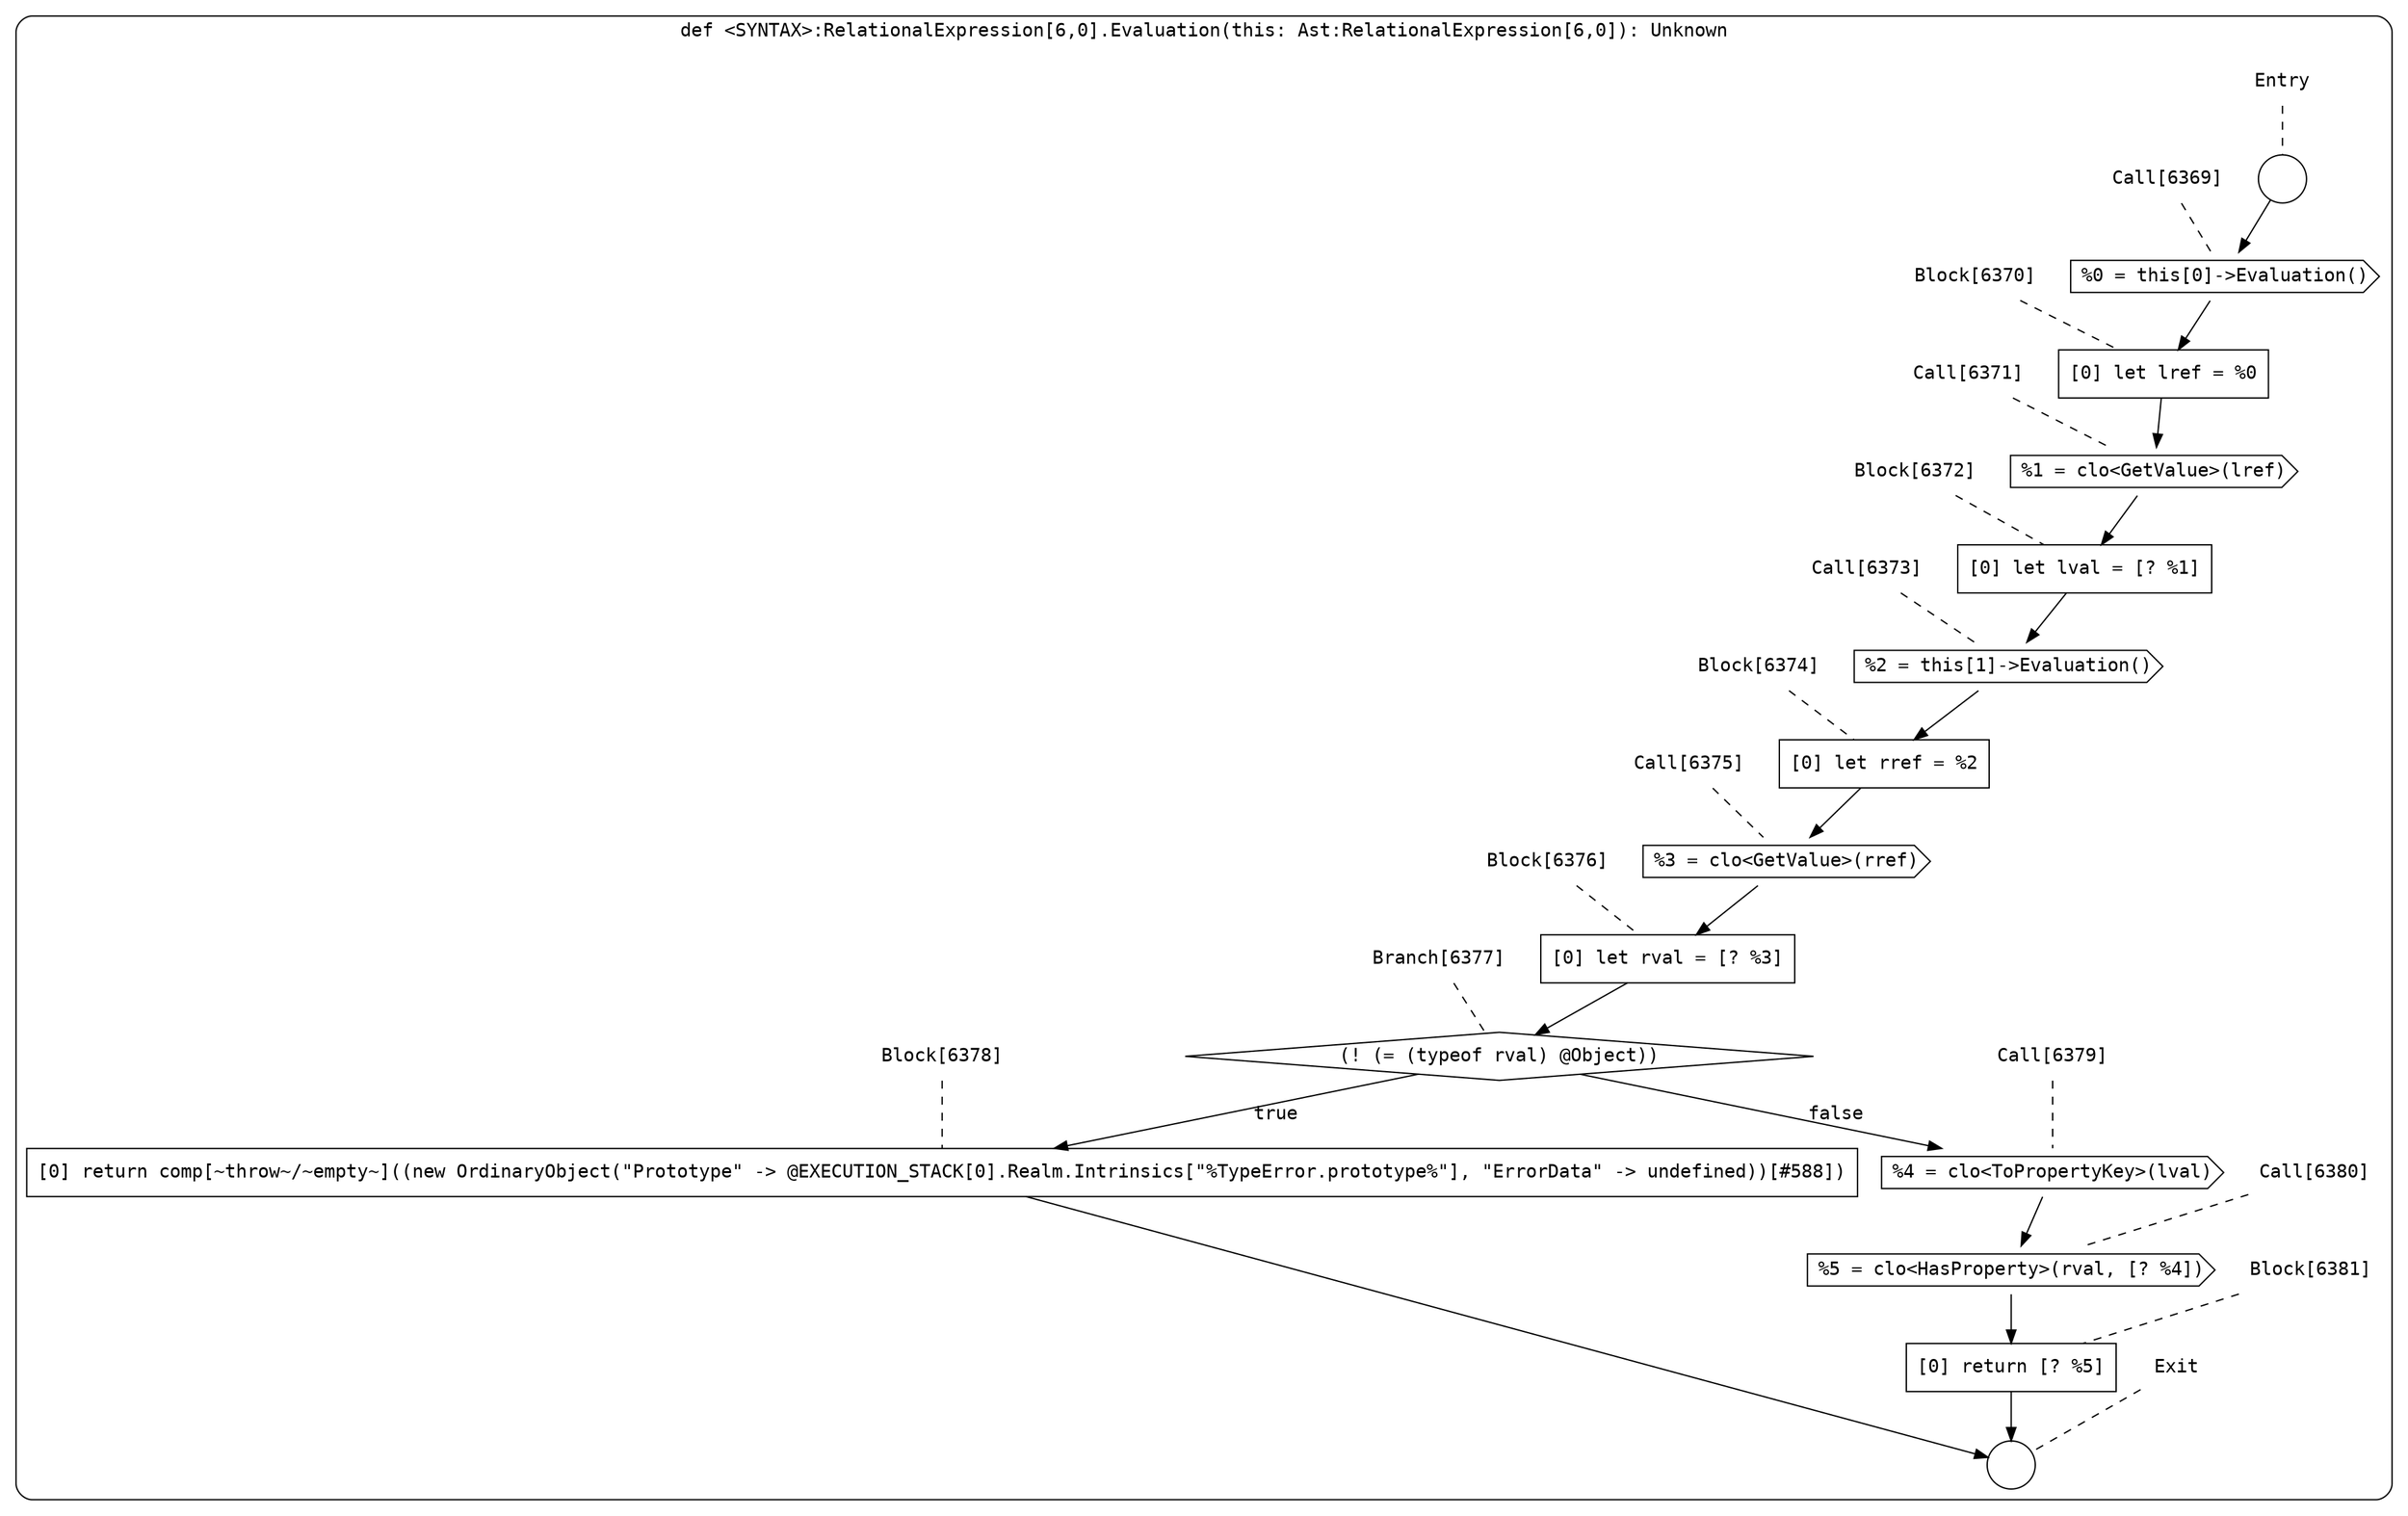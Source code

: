 digraph {
  graph [fontname = "Consolas"]
  node [fontname = "Consolas"]
  edge [fontname = "Consolas"]
  subgraph cluster1324 {
    label = "def <SYNTAX>:RelationalExpression[6,0].Evaluation(this: Ast:RelationalExpression[6,0]): Unknown"
    style = rounded
    cluster1324_entry_name [shape=none, label=<<font color="black">Entry</font>>]
    cluster1324_entry_name -> cluster1324_entry [arrowhead=none, color="black", style=dashed]
    cluster1324_entry [shape=circle label=" " color="black" fillcolor="white" style=filled]
    cluster1324_entry -> node6369 [color="black"]
    cluster1324_exit_name [shape=none, label=<<font color="black">Exit</font>>]
    cluster1324_exit_name -> cluster1324_exit [arrowhead=none, color="black", style=dashed]
    cluster1324_exit [shape=circle label=" " color="black" fillcolor="white" style=filled]
    node6369_name [shape=none, label=<<font color="black">Call[6369]</font>>]
    node6369_name -> node6369 [arrowhead=none, color="black", style=dashed]
    node6369 [shape=cds, label=<<font color="black">%0 = this[0]-&gt;Evaluation()</font>> color="black" fillcolor="white", style=filled]
    node6369 -> node6370 [color="black"]
    node6370_name [shape=none, label=<<font color="black">Block[6370]</font>>]
    node6370_name -> node6370 [arrowhead=none, color="black", style=dashed]
    node6370 [shape=box, label=<<font color="black">[0] let lref = %0<BR ALIGN="LEFT"/></font>> color="black" fillcolor="white", style=filled]
    node6370 -> node6371 [color="black"]
    node6371_name [shape=none, label=<<font color="black">Call[6371]</font>>]
    node6371_name -> node6371 [arrowhead=none, color="black", style=dashed]
    node6371 [shape=cds, label=<<font color="black">%1 = clo&lt;GetValue&gt;(lref)</font>> color="black" fillcolor="white", style=filled]
    node6371 -> node6372 [color="black"]
    node6372_name [shape=none, label=<<font color="black">Block[6372]</font>>]
    node6372_name -> node6372 [arrowhead=none, color="black", style=dashed]
    node6372 [shape=box, label=<<font color="black">[0] let lval = [? %1]<BR ALIGN="LEFT"/></font>> color="black" fillcolor="white", style=filled]
    node6372 -> node6373 [color="black"]
    node6373_name [shape=none, label=<<font color="black">Call[6373]</font>>]
    node6373_name -> node6373 [arrowhead=none, color="black", style=dashed]
    node6373 [shape=cds, label=<<font color="black">%2 = this[1]-&gt;Evaluation()</font>> color="black" fillcolor="white", style=filled]
    node6373 -> node6374 [color="black"]
    node6374_name [shape=none, label=<<font color="black">Block[6374]</font>>]
    node6374_name -> node6374 [arrowhead=none, color="black", style=dashed]
    node6374 [shape=box, label=<<font color="black">[0] let rref = %2<BR ALIGN="LEFT"/></font>> color="black" fillcolor="white", style=filled]
    node6374 -> node6375 [color="black"]
    node6375_name [shape=none, label=<<font color="black">Call[6375]</font>>]
    node6375_name -> node6375 [arrowhead=none, color="black", style=dashed]
    node6375 [shape=cds, label=<<font color="black">%3 = clo&lt;GetValue&gt;(rref)</font>> color="black" fillcolor="white", style=filled]
    node6375 -> node6376 [color="black"]
    node6376_name [shape=none, label=<<font color="black">Block[6376]</font>>]
    node6376_name -> node6376 [arrowhead=none, color="black", style=dashed]
    node6376 [shape=box, label=<<font color="black">[0] let rval = [? %3]<BR ALIGN="LEFT"/></font>> color="black" fillcolor="white", style=filled]
    node6376 -> node6377 [color="black"]
    node6377_name [shape=none, label=<<font color="black">Branch[6377]</font>>]
    node6377_name -> node6377 [arrowhead=none, color="black", style=dashed]
    node6377 [shape=diamond, label=<<font color="black">(! (= (typeof rval) @Object))</font>> color="black" fillcolor="white", style=filled]
    node6377 -> node6378 [label=<<font color="black">true</font>> color="black"]
    node6377 -> node6379 [label=<<font color="black">false</font>> color="black"]
    node6378_name [shape=none, label=<<font color="black">Block[6378]</font>>]
    node6378_name -> node6378 [arrowhead=none, color="black", style=dashed]
    node6378 [shape=box, label=<<font color="black">[0] return comp[~throw~/~empty~]((new OrdinaryObject(&quot;Prototype&quot; -&gt; @EXECUTION_STACK[0].Realm.Intrinsics[&quot;%TypeError.prototype%&quot;], &quot;ErrorData&quot; -&gt; undefined))[#588])<BR ALIGN="LEFT"/></font>> color="black" fillcolor="white", style=filled]
    node6378 -> cluster1324_exit [color="black"]
    node6379_name [shape=none, label=<<font color="black">Call[6379]</font>>]
    node6379_name -> node6379 [arrowhead=none, color="black", style=dashed]
    node6379 [shape=cds, label=<<font color="black">%4 = clo&lt;ToPropertyKey&gt;(lval)</font>> color="black" fillcolor="white", style=filled]
    node6379 -> node6380 [color="black"]
    node6380_name [shape=none, label=<<font color="black">Call[6380]</font>>]
    node6380_name -> node6380 [arrowhead=none, color="black", style=dashed]
    node6380 [shape=cds, label=<<font color="black">%5 = clo&lt;HasProperty&gt;(rval, [? %4])</font>> color="black" fillcolor="white", style=filled]
    node6380 -> node6381 [color="black"]
    node6381_name [shape=none, label=<<font color="black">Block[6381]</font>>]
    node6381_name -> node6381 [arrowhead=none, color="black", style=dashed]
    node6381 [shape=box, label=<<font color="black">[0] return [? %5]<BR ALIGN="LEFT"/></font>> color="black" fillcolor="white", style=filled]
    node6381 -> cluster1324_exit [color="black"]
  }
}
